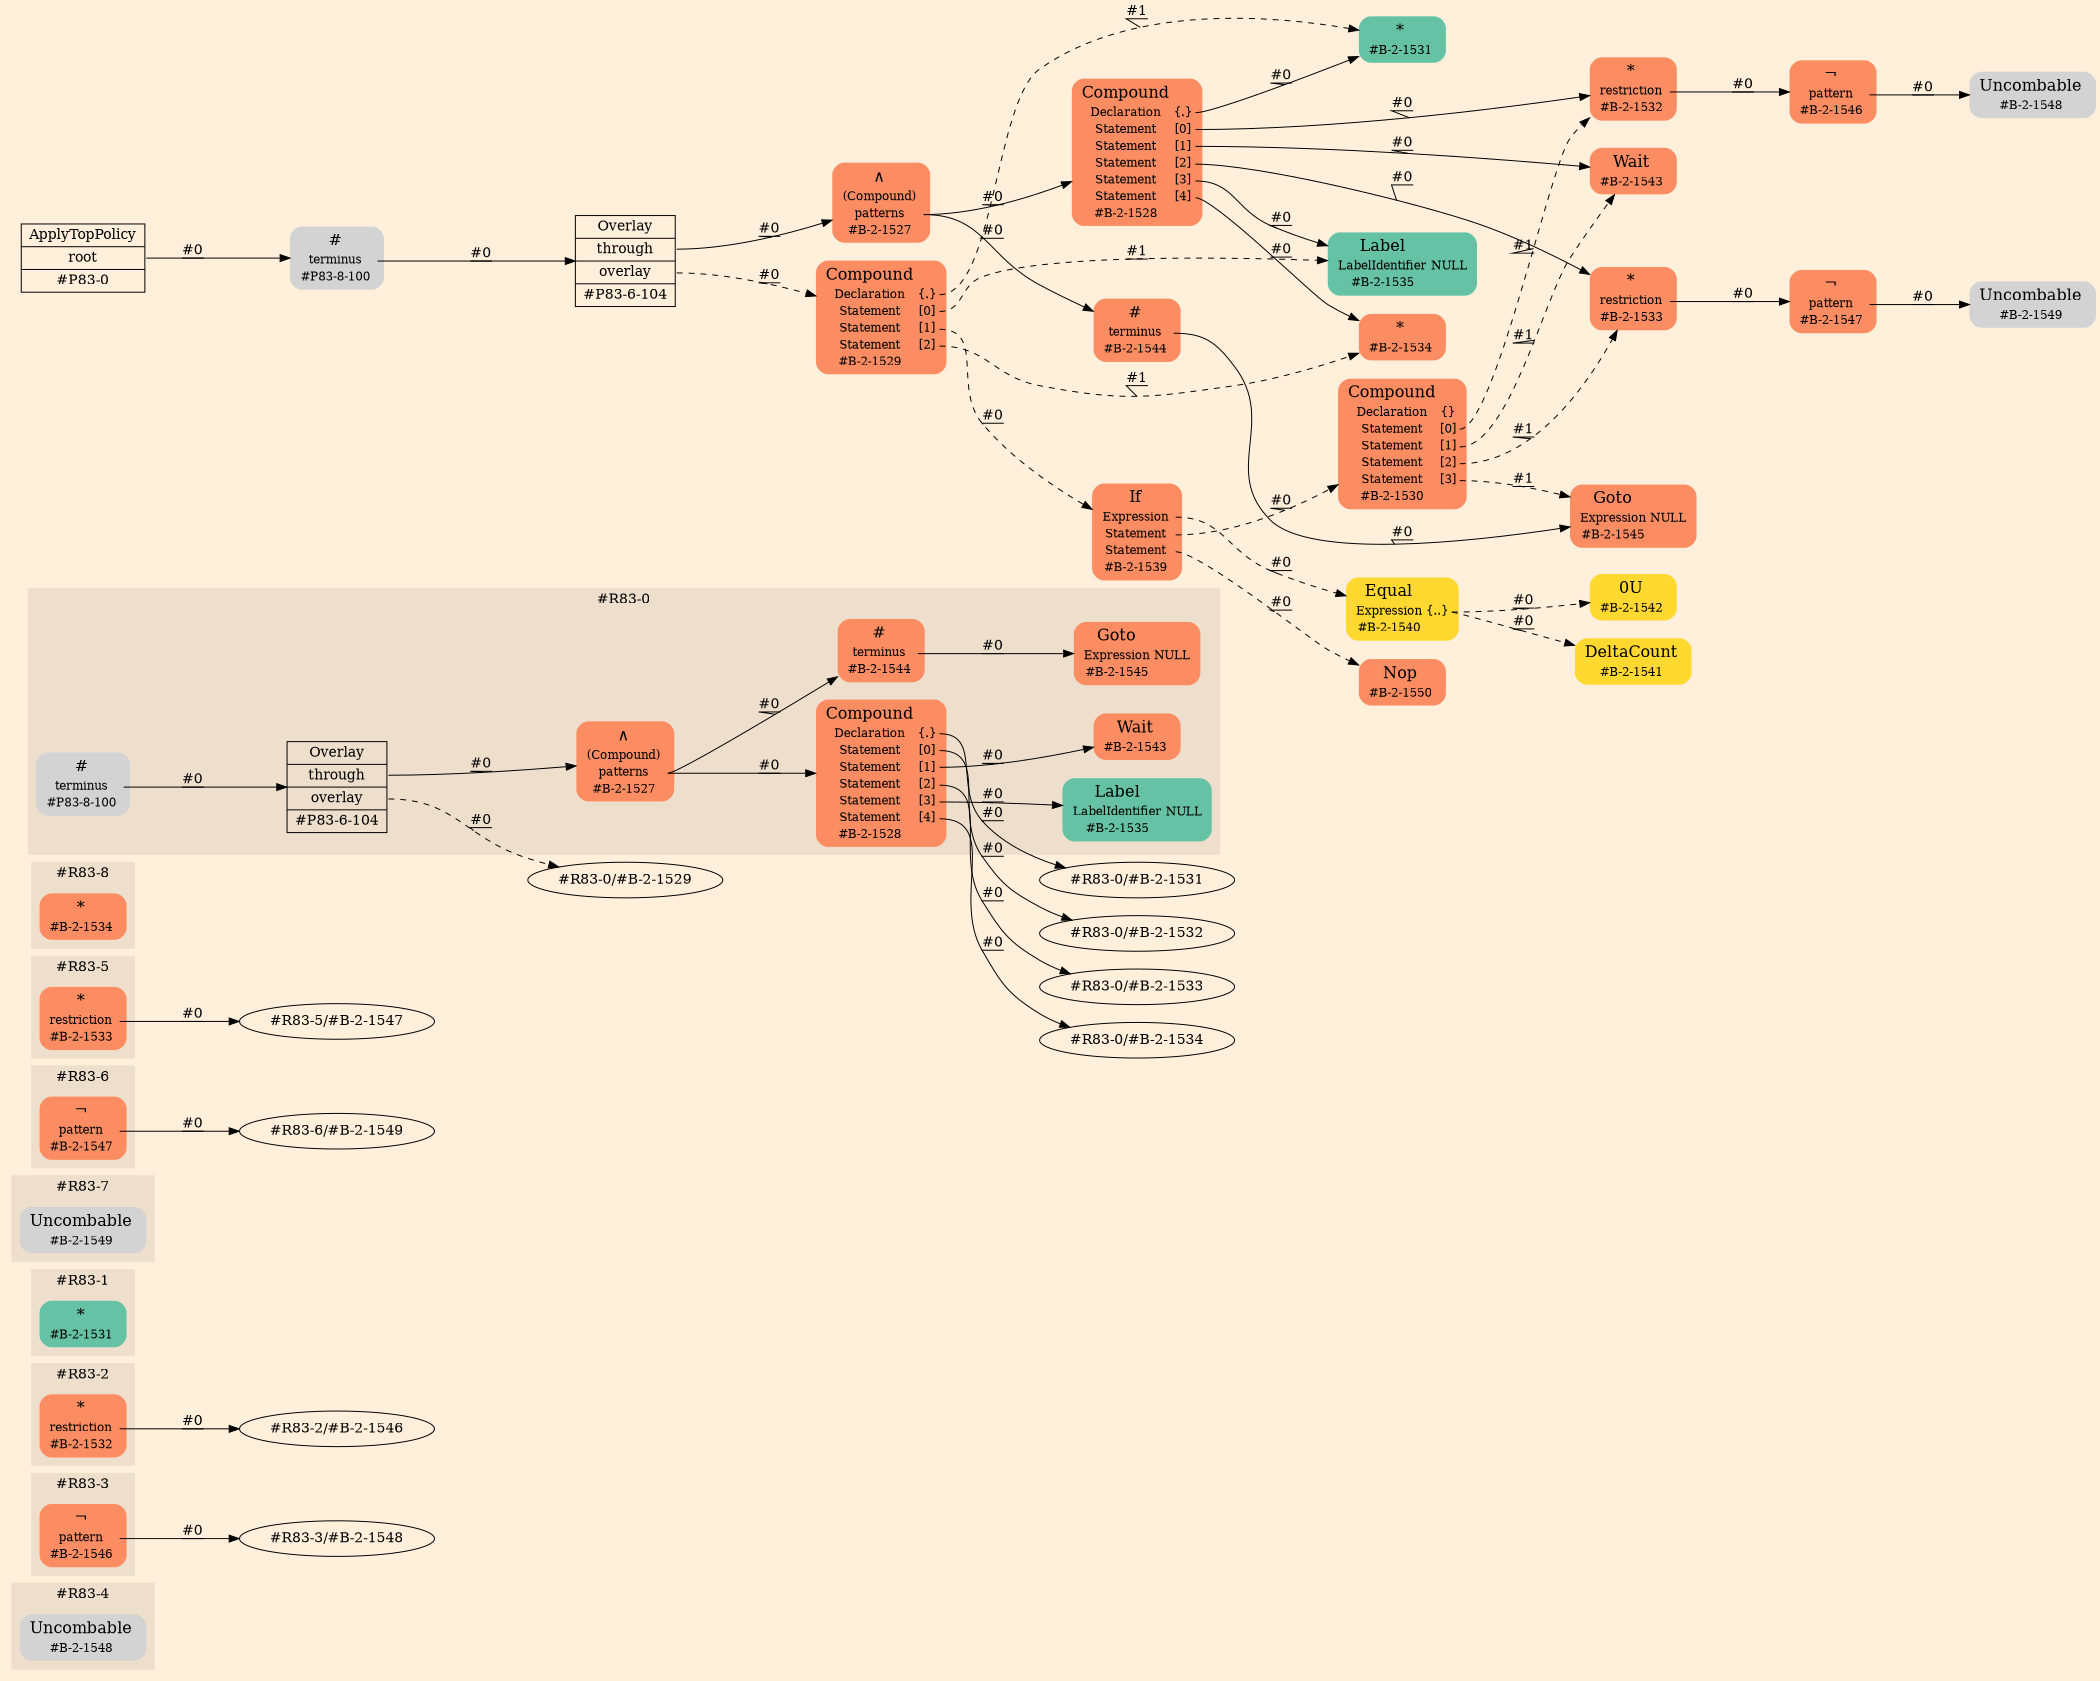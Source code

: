 digraph Inferno {
graph [
rankdir = "LR"
ranksep = 1.0
size = "14,20"
bgcolor = antiquewhite1
color = black
fontcolor = black
];
node [
];
subgraph "cluster#R83-4" {
label = "#R83-4"
style = "filled"
color = antiquewhite2
"#R83-4/#B-2-1548" [
shape = "plaintext"
label = <<TABLE BORDER="0" CELLBORDER="0" CELLSPACING="0">
 <TR>
  <TD><FONT POINT-SIZE="16.0">Uncombable</FONT></TD>
  <TD></TD>
 </TR>
 <TR>
  <TD>#B-2-1548</TD>
  <TD PORT="port0"></TD>
 </TR>
</TABLE>>
style = "rounded,filled"
fontsize = "12"
];
}
subgraph "cluster#R83-3" {
label = "#R83-3"
style = "filled"
color = antiquewhite2
"#R83-3/#B-2-1546" [
shape = "plaintext"
fillcolor = "/set28/2"
label = <<TABLE BORDER="0" CELLBORDER="0" CELLSPACING="0">
 <TR>
  <TD><FONT POINT-SIZE="16.0">¬</FONT></TD>
  <TD></TD>
 </TR>
 <TR>
  <TD>pattern</TD>
  <TD PORT="port0"></TD>
 </TR>
 <TR>
  <TD>#B-2-1546</TD>
  <TD PORT="port1"></TD>
 </TR>
</TABLE>>
style = "rounded,filled"
fontsize = "12"
];
}
"#R83-3/#B-2-1546":port0 -> "#R83-3/#B-2-1548" [style="solid"
label = "#0"
decorate = true
color = black
fontcolor = black
];
subgraph "cluster#R83-2" {
label = "#R83-2"
style = "filled"
color = antiquewhite2
"#R83-2/#B-2-1532" [
shape = "plaintext"
fillcolor = "/set28/2"
label = <<TABLE BORDER="0" CELLBORDER="0" CELLSPACING="0">
 <TR>
  <TD><FONT POINT-SIZE="16.0">*</FONT></TD>
  <TD></TD>
 </TR>
 <TR>
  <TD>restriction</TD>
  <TD PORT="port0"></TD>
 </TR>
 <TR>
  <TD>#B-2-1532</TD>
  <TD PORT="port1"></TD>
 </TR>
</TABLE>>
style = "rounded,filled"
fontsize = "12"
];
}
"#R83-2/#B-2-1532":port0 -> "#R83-2/#B-2-1546" [style="solid"
label = "#0"
decorate = true
color = black
fontcolor = black
];
subgraph "cluster#R83-1" {
label = "#R83-1"
style = "filled"
color = antiquewhite2
"#R83-1/#B-2-1531" [
shape = "plaintext"
fillcolor = "/set28/1"
label = <<TABLE BORDER="0" CELLBORDER="0" CELLSPACING="0">
 <TR>
  <TD><FONT POINT-SIZE="16.0">*</FONT></TD>
  <TD></TD>
 </TR>
 <TR>
  <TD>#B-2-1531</TD>
  <TD PORT="port0"></TD>
 </TR>
</TABLE>>
style = "rounded,filled"
fontsize = "12"
];
}
subgraph "cluster#R83-7" {
label = "#R83-7"
style = "filled"
color = antiquewhite2
"#R83-7/#B-2-1549" [
shape = "plaintext"
label = <<TABLE BORDER="0" CELLBORDER="0" CELLSPACING="0">
 <TR>
  <TD><FONT POINT-SIZE="16.0">Uncombable</FONT></TD>
  <TD></TD>
 </TR>
 <TR>
  <TD>#B-2-1549</TD>
  <TD PORT="port0"></TD>
 </TR>
</TABLE>>
style = "rounded,filled"
fontsize = "12"
];
}
subgraph "cluster#R83-6" {
label = "#R83-6"
style = "filled"
color = antiquewhite2
"#R83-6/#B-2-1547" [
shape = "plaintext"
fillcolor = "/set28/2"
label = <<TABLE BORDER="0" CELLBORDER="0" CELLSPACING="0">
 <TR>
  <TD><FONT POINT-SIZE="16.0">¬</FONT></TD>
  <TD></TD>
 </TR>
 <TR>
  <TD>pattern</TD>
  <TD PORT="port0"></TD>
 </TR>
 <TR>
  <TD>#B-2-1547</TD>
  <TD PORT="port1"></TD>
 </TR>
</TABLE>>
style = "rounded,filled"
fontsize = "12"
];
}
"#R83-6/#B-2-1547":port0 -> "#R83-6/#B-2-1549" [style="solid"
label = "#0"
decorate = true
color = black
fontcolor = black
];
subgraph "cluster#R83-5" {
label = "#R83-5"
style = "filled"
color = antiquewhite2
"#R83-5/#B-2-1533" [
shape = "plaintext"
fillcolor = "/set28/2"
label = <<TABLE BORDER="0" CELLBORDER="0" CELLSPACING="0">
 <TR>
  <TD><FONT POINT-SIZE="16.0">*</FONT></TD>
  <TD></TD>
 </TR>
 <TR>
  <TD>restriction</TD>
  <TD PORT="port0"></TD>
 </TR>
 <TR>
  <TD>#B-2-1533</TD>
  <TD PORT="port1"></TD>
 </TR>
</TABLE>>
style = "rounded,filled"
fontsize = "12"
];
}
"#R83-5/#B-2-1533":port0 -> "#R83-5/#B-2-1547" [style="solid"
label = "#0"
decorate = true
color = black
fontcolor = black
];
subgraph "cluster#R83-8" {
label = "#R83-8"
style = "filled"
color = antiquewhite2
"#R83-8/#B-2-1534" [
shape = "plaintext"
fillcolor = "/set28/2"
label = <<TABLE BORDER="0" CELLBORDER="0" CELLSPACING="0">
 <TR>
  <TD><FONT POINT-SIZE="16.0">*</FONT></TD>
  <TD></TD>
 </TR>
 <TR>
  <TD>#B-2-1534</TD>
  <TD PORT="port0"></TD>
 </TR>
</TABLE>>
style = "rounded,filled"
fontsize = "12"
];
}
subgraph "cluster#R83-0" {
label = "#R83-0"
style = "filled"
color = antiquewhite2
"#R83-0/#B-2-1545" [
shape = "plaintext"
fillcolor = "/set28/2"
label = <<TABLE BORDER="0" CELLBORDER="0" CELLSPACING="0">
 <TR>
  <TD><FONT POINT-SIZE="16.0">Goto</FONT></TD>
  <TD></TD>
 </TR>
 <TR>
  <TD>Expression</TD>
  <TD PORT="port0">NULL</TD>
 </TR>
 <TR>
  <TD>#B-2-1545</TD>
  <TD PORT="port1"></TD>
 </TR>
</TABLE>>
style = "rounded,filled"
fontsize = "12"
];
"#R83-0/#B-2-1544" [
shape = "plaintext"
fillcolor = "/set28/2"
label = <<TABLE BORDER="0" CELLBORDER="0" CELLSPACING="0">
 <TR>
  <TD><FONT POINT-SIZE="16.0">#</FONT></TD>
  <TD></TD>
 </TR>
 <TR>
  <TD>terminus</TD>
  <TD PORT="port0"></TD>
 </TR>
 <TR>
  <TD>#B-2-1544</TD>
  <TD PORT="port1"></TD>
 </TR>
</TABLE>>
style = "rounded,filled"
fontsize = "12"
];
"#R83-0/#P83-6-104" [
shape = "record"
fillcolor = antiquewhite2
label = "<fixed> Overlay | <port0> through | <port1> overlay | <port2> #P83-6-104"
style = "filled"
fontsize = "14"
color = black
fontcolor = black
];
"#R83-0/#P83-8-100" [
shape = "plaintext"
label = <<TABLE BORDER="0" CELLBORDER="0" CELLSPACING="0">
 <TR>
  <TD><FONT POINT-SIZE="16.0">#</FONT></TD>
  <TD></TD>
 </TR>
 <TR>
  <TD>terminus</TD>
  <TD PORT="port0"></TD>
 </TR>
 <TR>
  <TD>#P83-8-100</TD>
  <TD PORT="port1"></TD>
 </TR>
</TABLE>>
style = "rounded,filled"
fontsize = "12"
];
"#R83-0/#B-2-1535" [
shape = "plaintext"
fillcolor = "/set28/1"
label = <<TABLE BORDER="0" CELLBORDER="0" CELLSPACING="0">
 <TR>
  <TD><FONT POINT-SIZE="16.0">Label</FONT></TD>
  <TD></TD>
 </TR>
 <TR>
  <TD>LabelIdentifier</TD>
  <TD PORT="port0">NULL</TD>
 </TR>
 <TR>
  <TD>#B-2-1535</TD>
  <TD PORT="port1"></TD>
 </TR>
</TABLE>>
style = "rounded,filled"
fontsize = "12"
];
"#R83-0/#B-2-1527" [
shape = "plaintext"
fillcolor = "/set28/2"
label = <<TABLE BORDER="0" CELLBORDER="0" CELLSPACING="0">
 <TR>
  <TD><FONT POINT-SIZE="16.0">∧</FONT></TD>
  <TD></TD>
 </TR>
 <TR>
  <TD>(Compound)</TD>
  <TD PORT="port0"></TD>
 </TR>
 <TR>
  <TD>patterns</TD>
  <TD PORT="port1"></TD>
 </TR>
 <TR>
  <TD>#B-2-1527</TD>
  <TD PORT="port2"></TD>
 </TR>
</TABLE>>
style = "rounded,filled"
fontsize = "12"
];
"#R83-0/#B-2-1528" [
shape = "plaintext"
fillcolor = "/set28/2"
label = <<TABLE BORDER="0" CELLBORDER="0" CELLSPACING="0">
 <TR>
  <TD><FONT POINT-SIZE="16.0">Compound</FONT></TD>
  <TD></TD>
 </TR>
 <TR>
  <TD>Declaration</TD>
  <TD PORT="port0">{.}</TD>
 </TR>
 <TR>
  <TD>Statement</TD>
  <TD PORT="port1">[0]</TD>
 </TR>
 <TR>
  <TD>Statement</TD>
  <TD PORT="port2">[1]</TD>
 </TR>
 <TR>
  <TD>Statement</TD>
  <TD PORT="port3">[2]</TD>
 </TR>
 <TR>
  <TD>Statement</TD>
  <TD PORT="port4">[3]</TD>
 </TR>
 <TR>
  <TD>Statement</TD>
  <TD PORT="port5">[4]</TD>
 </TR>
 <TR>
  <TD>#B-2-1528</TD>
  <TD PORT="port6"></TD>
 </TR>
</TABLE>>
style = "rounded,filled"
fontsize = "12"
];
"#R83-0/#B-2-1543" [
shape = "plaintext"
fillcolor = "/set28/2"
label = <<TABLE BORDER="0" CELLBORDER="0" CELLSPACING="0">
 <TR>
  <TD><FONT POINT-SIZE="16.0">Wait</FONT></TD>
  <TD></TD>
 </TR>
 <TR>
  <TD>#B-2-1543</TD>
  <TD PORT="port0"></TD>
 </TR>
</TABLE>>
style = "rounded,filled"
fontsize = "12"
];
}
"#R83-0/#B-2-1544":port0 -> "#R83-0/#B-2-1545" [style="solid"
label = "#0"
decorate = true
color = black
fontcolor = black
];
"#R83-0/#P83-6-104":port0 -> "#R83-0/#B-2-1527" [style="solid"
label = "#0"
decorate = true
color = black
fontcolor = black
];
"#R83-0/#P83-6-104":port1 -> "#R83-0/#B-2-1529" [style="dashed"
label = "#0"
decorate = true
color = black
fontcolor = black
];
"#R83-0/#P83-8-100":port0 -> "#R83-0/#P83-6-104" [style="solid"
label = "#0"
decorate = true
color = black
fontcolor = black
];
"#R83-0/#B-2-1527":port1 -> "#R83-0/#B-2-1528" [style="solid"
label = "#0"
decorate = true
color = black
fontcolor = black
];
"#R83-0/#B-2-1527":port1 -> "#R83-0/#B-2-1544" [style="solid"
label = "#0"
decorate = true
color = black
fontcolor = black
];
"#R83-0/#B-2-1528":port0 -> "#R83-0/#B-2-1531" [style="solid"
label = "#0"
decorate = true
color = black
fontcolor = black
];
"#R83-0/#B-2-1528":port1 -> "#R83-0/#B-2-1532" [style="solid"
label = "#0"
decorate = true
color = black
fontcolor = black
];
"#R83-0/#B-2-1528":port2 -> "#R83-0/#B-2-1543" [style="solid"
label = "#0"
decorate = true
color = black
fontcolor = black
];
"#R83-0/#B-2-1528":port3 -> "#R83-0/#B-2-1533" [style="solid"
label = "#0"
decorate = true
color = black
fontcolor = black
];
"#R83-0/#B-2-1528":port4 -> "#R83-0/#B-2-1535" [style="solid"
label = "#0"
decorate = true
color = black
fontcolor = black
];
"#R83-0/#B-2-1528":port5 -> "#R83-0/#B-2-1534" [style="solid"
label = "#0"
decorate = true
color = black
fontcolor = black
];
"CR#P83-0" [
shape = "record"
fillcolor = antiquewhite1
label = "<fixed> ApplyTopPolicy | <port0> root | <port1> #P83-0"
style = "filled"
fontsize = "14"
color = black
fontcolor = black
];
"#P83-8-100" [
shape = "plaintext"
label = <<TABLE BORDER="0" CELLBORDER="0" CELLSPACING="0">
 <TR>
  <TD><FONT POINT-SIZE="16.0">#</FONT></TD>
  <TD></TD>
 </TR>
 <TR>
  <TD>terminus</TD>
  <TD PORT="port0"></TD>
 </TR>
 <TR>
  <TD>#P83-8-100</TD>
  <TD PORT="port1"></TD>
 </TR>
</TABLE>>
style = "rounded,filled"
fontsize = "12"
];
"#P83-6-104" [
shape = "record"
fillcolor = antiquewhite1
label = "<fixed> Overlay | <port0> through | <port1> overlay | <port2> #P83-6-104"
style = "filled"
fontsize = "14"
color = black
fontcolor = black
];
"#B-2-1527" [
shape = "plaintext"
fillcolor = "/set28/2"
label = <<TABLE BORDER="0" CELLBORDER="0" CELLSPACING="0">
 <TR>
  <TD><FONT POINT-SIZE="16.0">∧</FONT></TD>
  <TD></TD>
 </TR>
 <TR>
  <TD>(Compound)</TD>
  <TD PORT="port0"></TD>
 </TR>
 <TR>
  <TD>patterns</TD>
  <TD PORT="port1"></TD>
 </TR>
 <TR>
  <TD>#B-2-1527</TD>
  <TD PORT="port2"></TD>
 </TR>
</TABLE>>
style = "rounded,filled"
fontsize = "12"
];
"#B-2-1528" [
shape = "plaintext"
fillcolor = "/set28/2"
label = <<TABLE BORDER="0" CELLBORDER="0" CELLSPACING="0">
 <TR>
  <TD><FONT POINT-SIZE="16.0">Compound</FONT></TD>
  <TD></TD>
 </TR>
 <TR>
  <TD>Declaration</TD>
  <TD PORT="port0">{.}</TD>
 </TR>
 <TR>
  <TD>Statement</TD>
  <TD PORT="port1">[0]</TD>
 </TR>
 <TR>
  <TD>Statement</TD>
  <TD PORT="port2">[1]</TD>
 </TR>
 <TR>
  <TD>Statement</TD>
  <TD PORT="port3">[2]</TD>
 </TR>
 <TR>
  <TD>Statement</TD>
  <TD PORT="port4">[3]</TD>
 </TR>
 <TR>
  <TD>Statement</TD>
  <TD PORT="port5">[4]</TD>
 </TR>
 <TR>
  <TD>#B-2-1528</TD>
  <TD PORT="port6"></TD>
 </TR>
</TABLE>>
style = "rounded,filled"
fontsize = "12"
];
"#B-2-1531" [
shape = "plaintext"
fillcolor = "/set28/1"
label = <<TABLE BORDER="0" CELLBORDER="0" CELLSPACING="0">
 <TR>
  <TD><FONT POINT-SIZE="16.0">*</FONT></TD>
  <TD></TD>
 </TR>
 <TR>
  <TD>#B-2-1531</TD>
  <TD PORT="port0"></TD>
 </TR>
</TABLE>>
style = "rounded,filled"
fontsize = "12"
];
"#B-2-1532" [
shape = "plaintext"
fillcolor = "/set28/2"
label = <<TABLE BORDER="0" CELLBORDER="0" CELLSPACING="0">
 <TR>
  <TD><FONT POINT-SIZE="16.0">*</FONT></TD>
  <TD></TD>
 </TR>
 <TR>
  <TD>restriction</TD>
  <TD PORT="port0"></TD>
 </TR>
 <TR>
  <TD>#B-2-1532</TD>
  <TD PORT="port1"></TD>
 </TR>
</TABLE>>
style = "rounded,filled"
fontsize = "12"
];
"#B-2-1546" [
shape = "plaintext"
fillcolor = "/set28/2"
label = <<TABLE BORDER="0" CELLBORDER="0" CELLSPACING="0">
 <TR>
  <TD><FONT POINT-SIZE="16.0">¬</FONT></TD>
  <TD></TD>
 </TR>
 <TR>
  <TD>pattern</TD>
  <TD PORT="port0"></TD>
 </TR>
 <TR>
  <TD>#B-2-1546</TD>
  <TD PORT="port1"></TD>
 </TR>
</TABLE>>
style = "rounded,filled"
fontsize = "12"
];
"#B-2-1548" [
shape = "plaintext"
label = <<TABLE BORDER="0" CELLBORDER="0" CELLSPACING="0">
 <TR>
  <TD><FONT POINT-SIZE="16.0">Uncombable</FONT></TD>
  <TD></TD>
 </TR>
 <TR>
  <TD>#B-2-1548</TD>
  <TD PORT="port0"></TD>
 </TR>
</TABLE>>
style = "rounded,filled"
fontsize = "12"
];
"#B-2-1543" [
shape = "plaintext"
fillcolor = "/set28/2"
label = <<TABLE BORDER="0" CELLBORDER="0" CELLSPACING="0">
 <TR>
  <TD><FONT POINT-SIZE="16.0">Wait</FONT></TD>
  <TD></TD>
 </TR>
 <TR>
  <TD>#B-2-1543</TD>
  <TD PORT="port0"></TD>
 </TR>
</TABLE>>
style = "rounded,filled"
fontsize = "12"
];
"#B-2-1533" [
shape = "plaintext"
fillcolor = "/set28/2"
label = <<TABLE BORDER="0" CELLBORDER="0" CELLSPACING="0">
 <TR>
  <TD><FONT POINT-SIZE="16.0">*</FONT></TD>
  <TD></TD>
 </TR>
 <TR>
  <TD>restriction</TD>
  <TD PORT="port0"></TD>
 </TR>
 <TR>
  <TD>#B-2-1533</TD>
  <TD PORT="port1"></TD>
 </TR>
</TABLE>>
style = "rounded,filled"
fontsize = "12"
];
"#B-2-1547" [
shape = "plaintext"
fillcolor = "/set28/2"
label = <<TABLE BORDER="0" CELLBORDER="0" CELLSPACING="0">
 <TR>
  <TD><FONT POINT-SIZE="16.0">¬</FONT></TD>
  <TD></TD>
 </TR>
 <TR>
  <TD>pattern</TD>
  <TD PORT="port0"></TD>
 </TR>
 <TR>
  <TD>#B-2-1547</TD>
  <TD PORT="port1"></TD>
 </TR>
</TABLE>>
style = "rounded,filled"
fontsize = "12"
];
"#B-2-1549" [
shape = "plaintext"
label = <<TABLE BORDER="0" CELLBORDER="0" CELLSPACING="0">
 <TR>
  <TD><FONT POINT-SIZE="16.0">Uncombable</FONT></TD>
  <TD></TD>
 </TR>
 <TR>
  <TD>#B-2-1549</TD>
  <TD PORT="port0"></TD>
 </TR>
</TABLE>>
style = "rounded,filled"
fontsize = "12"
];
"#B-2-1535" [
shape = "plaintext"
fillcolor = "/set28/1"
label = <<TABLE BORDER="0" CELLBORDER="0" CELLSPACING="0">
 <TR>
  <TD><FONT POINT-SIZE="16.0">Label</FONT></TD>
  <TD></TD>
 </TR>
 <TR>
  <TD>LabelIdentifier</TD>
  <TD PORT="port0">NULL</TD>
 </TR>
 <TR>
  <TD>#B-2-1535</TD>
  <TD PORT="port1"></TD>
 </TR>
</TABLE>>
style = "rounded,filled"
fontsize = "12"
];
"#B-2-1534" [
shape = "plaintext"
fillcolor = "/set28/2"
label = <<TABLE BORDER="0" CELLBORDER="0" CELLSPACING="0">
 <TR>
  <TD><FONT POINT-SIZE="16.0">*</FONT></TD>
  <TD></TD>
 </TR>
 <TR>
  <TD>#B-2-1534</TD>
  <TD PORT="port0"></TD>
 </TR>
</TABLE>>
style = "rounded,filled"
fontsize = "12"
];
"#B-2-1544" [
shape = "plaintext"
fillcolor = "/set28/2"
label = <<TABLE BORDER="0" CELLBORDER="0" CELLSPACING="0">
 <TR>
  <TD><FONT POINT-SIZE="16.0">#</FONT></TD>
  <TD></TD>
 </TR>
 <TR>
  <TD>terminus</TD>
  <TD PORT="port0"></TD>
 </TR>
 <TR>
  <TD>#B-2-1544</TD>
  <TD PORT="port1"></TD>
 </TR>
</TABLE>>
style = "rounded,filled"
fontsize = "12"
];
"#B-2-1545" [
shape = "plaintext"
fillcolor = "/set28/2"
label = <<TABLE BORDER="0" CELLBORDER="0" CELLSPACING="0">
 <TR>
  <TD><FONT POINT-SIZE="16.0">Goto</FONT></TD>
  <TD></TD>
 </TR>
 <TR>
  <TD>Expression</TD>
  <TD PORT="port0">NULL</TD>
 </TR>
 <TR>
  <TD>#B-2-1545</TD>
  <TD PORT="port1"></TD>
 </TR>
</TABLE>>
style = "rounded,filled"
fontsize = "12"
];
"#B-2-1529" [
shape = "plaintext"
fillcolor = "/set28/2"
label = <<TABLE BORDER="0" CELLBORDER="0" CELLSPACING="0">
 <TR>
  <TD><FONT POINT-SIZE="16.0">Compound</FONT></TD>
  <TD></TD>
 </TR>
 <TR>
  <TD>Declaration</TD>
  <TD PORT="port0">{.}</TD>
 </TR>
 <TR>
  <TD>Statement</TD>
  <TD PORT="port1">[0]</TD>
 </TR>
 <TR>
  <TD>Statement</TD>
  <TD PORT="port2">[1]</TD>
 </TR>
 <TR>
  <TD>Statement</TD>
  <TD PORT="port3">[2]</TD>
 </TR>
 <TR>
  <TD>#B-2-1529</TD>
  <TD PORT="port4"></TD>
 </TR>
</TABLE>>
style = "rounded,filled"
fontsize = "12"
];
"#B-2-1539" [
shape = "plaintext"
fillcolor = "/set28/2"
label = <<TABLE BORDER="0" CELLBORDER="0" CELLSPACING="0">
 <TR>
  <TD><FONT POINT-SIZE="16.0">If</FONT></TD>
  <TD></TD>
 </TR>
 <TR>
  <TD>Expression</TD>
  <TD PORT="port0"></TD>
 </TR>
 <TR>
  <TD>Statement</TD>
  <TD PORT="port1"></TD>
 </TR>
 <TR>
  <TD>Statement</TD>
  <TD PORT="port2"></TD>
 </TR>
 <TR>
  <TD>#B-2-1539</TD>
  <TD PORT="port3"></TD>
 </TR>
</TABLE>>
style = "rounded,filled"
fontsize = "12"
];
"#B-2-1540" [
shape = "plaintext"
fillcolor = "/set28/6"
label = <<TABLE BORDER="0" CELLBORDER="0" CELLSPACING="0">
 <TR>
  <TD><FONT POINT-SIZE="16.0">Equal</FONT></TD>
  <TD></TD>
 </TR>
 <TR>
  <TD>Expression</TD>
  <TD PORT="port0">{..}</TD>
 </TR>
 <TR>
  <TD>#B-2-1540</TD>
  <TD PORT="port1"></TD>
 </TR>
</TABLE>>
style = "rounded,filled"
fontsize = "12"
];
"#B-2-1541" [
shape = "plaintext"
fillcolor = "/set28/6"
label = <<TABLE BORDER="0" CELLBORDER="0" CELLSPACING="0">
 <TR>
  <TD><FONT POINT-SIZE="16.0">DeltaCount</FONT></TD>
  <TD></TD>
 </TR>
 <TR>
  <TD>#B-2-1541</TD>
  <TD PORT="port0"></TD>
 </TR>
</TABLE>>
style = "rounded,filled"
fontsize = "12"
];
"#B-2-1542" [
shape = "plaintext"
fillcolor = "/set28/6"
label = <<TABLE BORDER="0" CELLBORDER="0" CELLSPACING="0">
 <TR>
  <TD><FONT POINT-SIZE="16.0">0U</FONT></TD>
  <TD></TD>
 </TR>
 <TR>
  <TD>#B-2-1542</TD>
  <TD PORT="port0"></TD>
 </TR>
</TABLE>>
style = "rounded,filled"
fontsize = "12"
];
"#B-2-1530" [
shape = "plaintext"
fillcolor = "/set28/2"
label = <<TABLE BORDER="0" CELLBORDER="0" CELLSPACING="0">
 <TR>
  <TD><FONT POINT-SIZE="16.0">Compound</FONT></TD>
  <TD></TD>
 </TR>
 <TR>
  <TD>Declaration</TD>
  <TD PORT="port0">{}</TD>
 </TR>
 <TR>
  <TD>Statement</TD>
  <TD PORT="port1">[0]</TD>
 </TR>
 <TR>
  <TD>Statement</TD>
  <TD PORT="port2">[1]</TD>
 </TR>
 <TR>
  <TD>Statement</TD>
  <TD PORT="port3">[2]</TD>
 </TR>
 <TR>
  <TD>Statement</TD>
  <TD PORT="port4">[3]</TD>
 </TR>
 <TR>
  <TD>#B-2-1530</TD>
  <TD PORT="port5"></TD>
 </TR>
</TABLE>>
style = "rounded,filled"
fontsize = "12"
];
"#B-2-1550" [
shape = "plaintext"
fillcolor = "/set28/2"
label = <<TABLE BORDER="0" CELLBORDER="0" CELLSPACING="0">
 <TR>
  <TD><FONT POINT-SIZE="16.0">Nop</FONT></TD>
  <TD></TD>
 </TR>
 <TR>
  <TD>#B-2-1550</TD>
  <TD PORT="port0"></TD>
 </TR>
</TABLE>>
style = "rounded,filled"
fontsize = "12"
];
"CR#P83-0":port0 -> "#P83-8-100" [style="solid"
label = "#0"
decorate = true
color = black
fontcolor = black
];
"#P83-8-100":port0 -> "#P83-6-104" [style="solid"
label = "#0"
decorate = true
color = black
fontcolor = black
];
"#P83-6-104":port0 -> "#B-2-1527" [style="solid"
label = "#0"
decorate = true
color = black
fontcolor = black
];
"#P83-6-104":port1 -> "#B-2-1529" [style="dashed"
label = "#0"
decorate = true
color = black
fontcolor = black
];
"#B-2-1527":port1 -> "#B-2-1528" [style="solid"
label = "#0"
decorate = true
color = black
fontcolor = black
];
"#B-2-1527":port1 -> "#B-2-1544" [style="solid"
label = "#0"
decorate = true
color = black
fontcolor = black
];
"#B-2-1528":port0 -> "#B-2-1531" [style="solid"
label = "#0"
decorate = true
color = black
fontcolor = black
];
"#B-2-1528":port1 -> "#B-2-1532" [style="solid"
label = "#0"
decorate = true
color = black
fontcolor = black
];
"#B-2-1528":port2 -> "#B-2-1543" [style="solid"
label = "#0"
decorate = true
color = black
fontcolor = black
];
"#B-2-1528":port3 -> "#B-2-1533" [style="solid"
label = "#0"
decorate = true
color = black
fontcolor = black
];
"#B-2-1528":port4 -> "#B-2-1535" [style="solid"
label = "#0"
decorate = true
color = black
fontcolor = black
];
"#B-2-1528":port5 -> "#B-2-1534" [style="solid"
label = "#0"
decorate = true
color = black
fontcolor = black
];
"#B-2-1532":port0 -> "#B-2-1546" [style="solid"
label = "#0"
decorate = true
color = black
fontcolor = black
];
"#B-2-1546":port0 -> "#B-2-1548" [style="solid"
label = "#0"
decorate = true
color = black
fontcolor = black
];
"#B-2-1533":port0 -> "#B-2-1547" [style="solid"
label = "#0"
decorate = true
color = black
fontcolor = black
];
"#B-2-1547":port0 -> "#B-2-1549" [style="solid"
label = "#0"
decorate = true
color = black
fontcolor = black
];
"#B-2-1544":port0 -> "#B-2-1545" [style="solid"
label = "#0"
decorate = true
color = black
fontcolor = black
];
"#B-2-1529":port0 -> "#B-2-1531" [style="dashed"
label = "#1"
decorate = true
color = black
fontcolor = black
];
"#B-2-1529":port1 -> "#B-2-1535" [style="dashed"
label = "#1"
decorate = true
color = black
fontcolor = black
];
"#B-2-1529":port2 -> "#B-2-1539" [style="dashed"
label = "#0"
decorate = true
color = black
fontcolor = black
];
"#B-2-1529":port3 -> "#B-2-1534" [style="dashed"
label = "#1"
decorate = true
color = black
fontcolor = black
];
"#B-2-1539":port0 -> "#B-2-1540" [style="dashed"
label = "#0"
decorate = true
color = black
fontcolor = black
];
"#B-2-1539":port1 -> "#B-2-1530" [style="dashed"
label = "#0"
decorate = true
color = black
fontcolor = black
];
"#B-2-1539":port2 -> "#B-2-1550" [style="dashed"
label = "#0"
decorate = true
color = black
fontcolor = black
];
"#B-2-1540":port0 -> "#B-2-1541" [style="dashed"
label = "#0"
decorate = true
color = black
fontcolor = black
];
"#B-2-1540":port0 -> "#B-2-1542" [style="dashed"
label = "#0"
decorate = true
color = black
fontcolor = black
];
"#B-2-1530":port1 -> "#B-2-1532" [style="dashed"
label = "#1"
decorate = true
color = black
fontcolor = black
];
"#B-2-1530":port2 -> "#B-2-1543" [style="dashed"
label = "#1"
decorate = true
color = black
fontcolor = black
];
"#B-2-1530":port3 -> "#B-2-1533" [style="dashed"
label = "#1"
decorate = true
color = black
fontcolor = black
];
"#B-2-1530":port4 -> "#B-2-1545" [style="dashed"
label = "#1"
decorate = true
color = black
fontcolor = black
];
}
